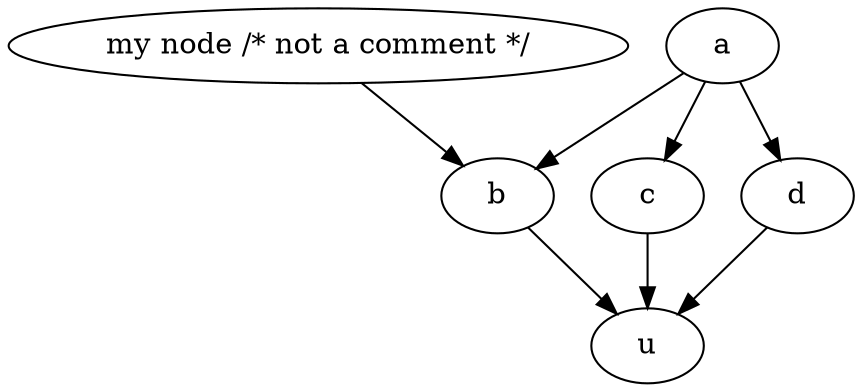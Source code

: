 /* this is a
 * multi line
 * comment
*/
/* comment */ digraph GRAPH_0 { // comment
  // comment
  a -> /* comment */ { b c /* comment */ d }
  { b /* comment */ c d } /* comment */ -> u
  " my node /* not a comment */ " -> b
}
